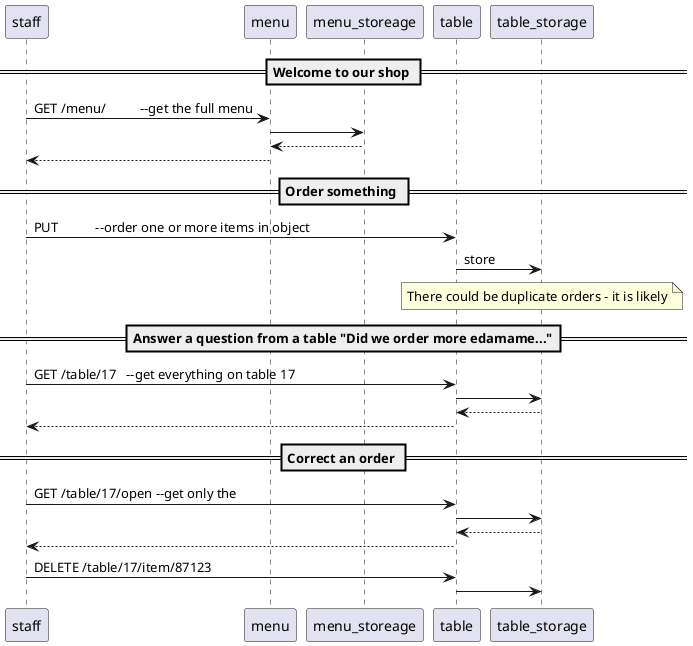 @startuml UseCase
'Convensions return arrows only shown if they carry data!

== Welcome to our shop ==
staff -> menu:GET /menu/          --get the full menu
menu->menu_storeage
menu<--menu_storeage
menu --> staff
== Order something ==
staff -> table:PUT           --order one or more items in object
table -> table_storage:store
note over table_storage: There could be duplicate orders - it is likely
== Answer a question from a table "Did we order more edamame..."==
staff -> table:GET /table/17   --get everything on table 17
table->table_storage
table<--table_storage
staff<--table

== Correct an order ==
staff -> table:GET /table/17/open --get only the 
table->table_storage
table<--table_storage
staff<--table
staff-> table: DELETE /table/17/item/87123
table-> table_storage

@enduml


@startuml Setup Shop
==open shop==
actor kitchen
kitchen -> menu: PUT -- put todays inventory to menu
menu->menu_storage
==check status==
kitchen -> table:GET /table/open   --get everything all tables open
table->table_storage
table<--table_storage
kitchen<--table
==Cook and deliver items==
kitchen -> table:GET /table/open   --get everything all tables open
table->table_storage
table<--table_storage
kitchen<--table
kitchen->table: UPDATE -- update -- set item status to delivered

@enduml